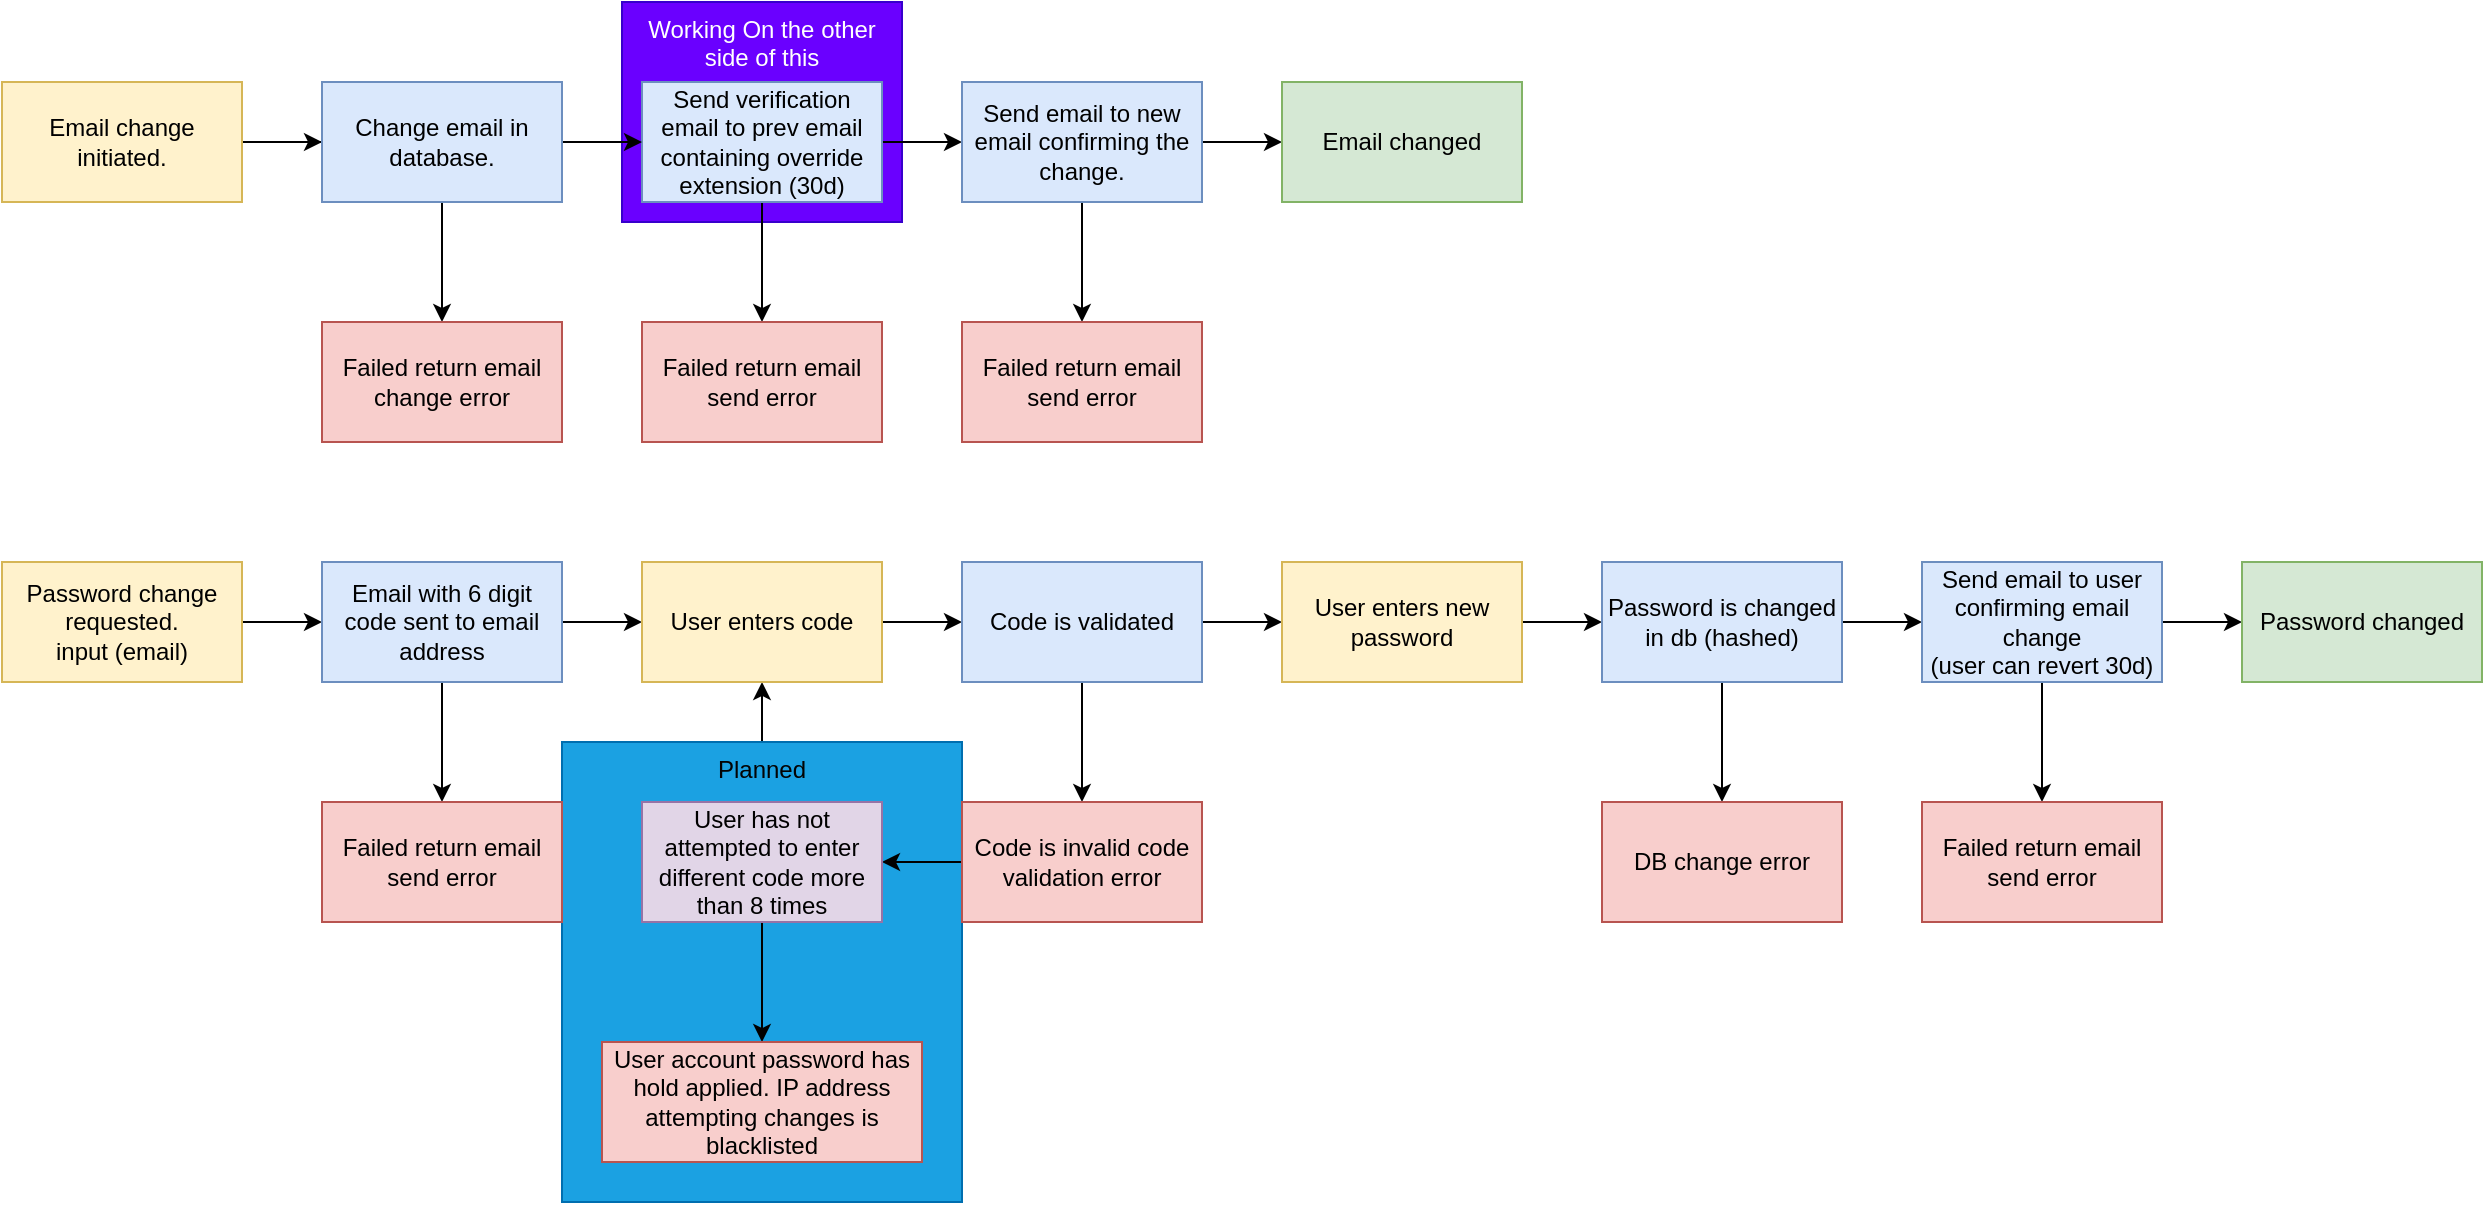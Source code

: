 <mxfile version="22.1.7" type="device">
  <diagram name="Page-1" id="LLCL9CzJEQx-QuuyP3N0">
    <mxGraphModel dx="1166" dy="610" grid="1" gridSize="10" guides="1" tooltips="1" connect="1" arrows="1" fold="1" page="1" pageScale="1" pageWidth="700" pageHeight="1000" background="none" math="0" shadow="0">
      <root>
        <mxCell id="0" />
        <mxCell id="1" parent="0" />
        <mxCell id="OWHG8vRwZnsmFtBLzndF-63" value="" style="edgeStyle=orthogonalEdgeStyle;rounded=0;orthogonalLoop=1;jettySize=auto;html=1;" parent="1" source="OWHG8vRwZnsmFtBLzndF-61" target="OWHG8vRwZnsmFtBLzndF-35" edge="1">
          <mxGeometry relative="1" as="geometry" />
        </mxCell>
        <mxCell id="UQHUEZWe2o5oHCd7jWrO-1" value="Working On the other side of this" style="whiteSpace=wrap;html=1;fillColor=#6a00ff;fontColor=#ffffff;strokeColor=#3700CC;verticalAlign=top;" vertex="1" parent="1">
          <mxGeometry x="350" width="140" height="110" as="geometry" />
        </mxCell>
        <mxCell id="OWHG8vRwZnsmFtBLzndF-68" value="Planned" style="whiteSpace=wrap;fillColor=#1ba1e2;strokeColor=#006EAF;align=center;labelPosition=center;verticalLabelPosition=middle;verticalAlign=top;horizontal=1;html=1;fontColor=#030303;" parent="1" vertex="1">
          <mxGeometry x="320" y="370" width="200" height="230" as="geometry" />
        </mxCell>
        <mxCell id="OWHG8vRwZnsmFtBLzndF-5" value="" style="edgeStyle=orthogonalEdgeStyle;rounded=0;orthogonalLoop=1;jettySize=auto;html=1;" parent="1" source="OWHG8vRwZnsmFtBLzndF-1" target="OWHG8vRwZnsmFtBLzndF-4" edge="1">
          <mxGeometry relative="1" as="geometry" />
        </mxCell>
        <mxCell id="OWHG8vRwZnsmFtBLzndF-19" value="" style="edgeStyle=orthogonalEdgeStyle;rounded=0;orthogonalLoop=1;jettySize=auto;html=1;" parent="1" source="OWHG8vRwZnsmFtBLzndF-1" target="OWHG8vRwZnsmFtBLzndF-18" edge="1">
          <mxGeometry relative="1" as="geometry" />
        </mxCell>
        <mxCell id="OWHG8vRwZnsmFtBLzndF-1" value="Email change initiated." style="rounded=0;whiteSpace=wrap;html=1;fillColor=#fff2cc;strokeColor=#d6b656;" parent="1" vertex="1">
          <mxGeometry x="40" y="40" width="120" height="60" as="geometry" />
        </mxCell>
        <mxCell id="OWHG8vRwZnsmFtBLzndF-4" value="Failed return email change error" style="whiteSpace=wrap;html=1;rounded=0;fillColor=#f8cecc;strokeColor=#b85450;" parent="1" vertex="1">
          <mxGeometry x="200" y="160" width="120" height="60" as="geometry" />
        </mxCell>
        <mxCell id="OWHG8vRwZnsmFtBLzndF-9" value="" style="edgeStyle=orthogonalEdgeStyle;rounded=0;orthogonalLoop=1;jettySize=auto;html=1;" parent="1" source="OWHG8vRwZnsmFtBLzndF-6" target="OWHG8vRwZnsmFtBLzndF-8" edge="1">
          <mxGeometry relative="1" as="geometry" />
        </mxCell>
        <mxCell id="OWHG8vRwZnsmFtBLzndF-45" value="" style="edgeStyle=orthogonalEdgeStyle;rounded=0;orthogonalLoop=1;jettySize=auto;html=1;" parent="1" source="OWHG8vRwZnsmFtBLzndF-6" target="OWHG8vRwZnsmFtBLzndF-12" edge="1">
          <mxGeometry relative="1" as="geometry" />
        </mxCell>
        <mxCell id="OWHG8vRwZnsmFtBLzndF-6" value="Send verification email to prev email containing override extension (30d)" style="rounded=0;whiteSpace=wrap;html=1;fillColor=#dae8fc;strokeColor=#6c8ebf;" parent="1" vertex="1">
          <mxGeometry x="360" y="40" width="120" height="60" as="geometry" />
        </mxCell>
        <mxCell id="OWHG8vRwZnsmFtBLzndF-15" value="" style="edgeStyle=orthogonalEdgeStyle;rounded=0;orthogonalLoop=1;jettySize=auto;html=1;" parent="1" source="OWHG8vRwZnsmFtBLzndF-8" target="OWHG8vRwZnsmFtBLzndF-14" edge="1">
          <mxGeometry relative="1" as="geometry" />
        </mxCell>
        <mxCell id="OWHG8vRwZnsmFtBLzndF-47" value="" style="edgeStyle=orthogonalEdgeStyle;rounded=0;orthogonalLoop=1;jettySize=auto;html=1;" parent="1" source="OWHG8vRwZnsmFtBLzndF-8" target="OWHG8vRwZnsmFtBLzndF-16" edge="1">
          <mxGeometry relative="1" as="geometry" />
        </mxCell>
        <mxCell id="OWHG8vRwZnsmFtBLzndF-8" value="Send email to new email confirming the change." style="whiteSpace=wrap;html=1;rounded=0;fillColor=#dae8fc;strokeColor=#6c8ebf;" parent="1" vertex="1">
          <mxGeometry x="520" y="40" width="120" height="60" as="geometry" />
        </mxCell>
        <mxCell id="OWHG8vRwZnsmFtBLzndF-12" value="Failed return email send error" style="whiteSpace=wrap;html=1;fillColor=#f8cecc;strokeColor=#b85450;rounded=0;" parent="1" vertex="1">
          <mxGeometry x="360" y="160" width="120" height="60" as="geometry" />
        </mxCell>
        <mxCell id="OWHG8vRwZnsmFtBLzndF-14" value="Email changed" style="whiteSpace=wrap;html=1;fillColor=#d5e8d4;strokeColor=#82b366;rounded=0;" parent="1" vertex="1">
          <mxGeometry x="680" y="40" width="120" height="60" as="geometry" />
        </mxCell>
        <mxCell id="OWHG8vRwZnsmFtBLzndF-16" value="Failed return email send error" style="whiteSpace=wrap;html=1;fillColor=#f8cecc;strokeColor=#b85450;rounded=0;" parent="1" vertex="1">
          <mxGeometry x="520" y="160" width="120" height="60" as="geometry" />
        </mxCell>
        <mxCell id="OWHG8vRwZnsmFtBLzndF-20" value="" style="edgeStyle=orthogonalEdgeStyle;rounded=0;orthogonalLoop=1;jettySize=auto;html=1;" parent="1" source="OWHG8vRwZnsmFtBLzndF-18" target="OWHG8vRwZnsmFtBLzndF-6" edge="1">
          <mxGeometry relative="1" as="geometry" />
        </mxCell>
        <mxCell id="OWHG8vRwZnsmFtBLzndF-18" value="Change email in database." style="whiteSpace=wrap;html=1;fillColor=#dae8fc;strokeColor=#6c8ebf;rounded=0;" parent="1" vertex="1">
          <mxGeometry x="200" y="40" width="120" height="60" as="geometry" />
        </mxCell>
        <mxCell id="OWHG8vRwZnsmFtBLzndF-30" value="" style="edgeStyle=orthogonalEdgeStyle;rounded=0;orthogonalLoop=1;jettySize=auto;html=1;" parent="1" source="OWHG8vRwZnsmFtBLzndF-28" edge="1">
          <mxGeometry relative="1" as="geometry">
            <mxPoint x="200" y="310" as="targetPoint" />
          </mxGeometry>
        </mxCell>
        <mxCell id="OWHG8vRwZnsmFtBLzndF-28" value="Password change requested.&lt;br&gt;input (email)" style="whiteSpace=wrap;html=1;fillColor=#fff2cc;strokeColor=#d6b656;" parent="1" vertex="1">
          <mxGeometry x="40" y="280" width="120" height="60" as="geometry" />
        </mxCell>
        <mxCell id="OWHG8vRwZnsmFtBLzndF-34" value="" style="edgeStyle=orthogonalEdgeStyle;rounded=0;orthogonalLoop=1;jettySize=auto;html=1;" parent="1" source="OWHG8vRwZnsmFtBLzndF-31" target="OWHG8vRwZnsmFtBLzndF-33" edge="1">
          <mxGeometry relative="1" as="geometry" />
        </mxCell>
        <mxCell id="OWHG8vRwZnsmFtBLzndF-36" value="" style="edgeStyle=orthogonalEdgeStyle;rounded=0;orthogonalLoop=1;jettySize=auto;html=1;" parent="1" source="OWHG8vRwZnsmFtBLzndF-31" target="OWHG8vRwZnsmFtBLzndF-35" edge="1">
          <mxGeometry relative="1" as="geometry" />
        </mxCell>
        <mxCell id="OWHG8vRwZnsmFtBLzndF-31" value="Email with 6 digit code sent to email address" style="whiteSpace=wrap;html=1;fillColor=#dae8fc;strokeColor=#6c8ebf;" parent="1" vertex="1">
          <mxGeometry x="200" y="280" width="120" height="60" as="geometry" />
        </mxCell>
        <mxCell id="OWHG8vRwZnsmFtBLzndF-33" value="Failed return email send error" style="whiteSpace=wrap;html=1;fillColor=#f8cecc;strokeColor=#b85450;" parent="1" vertex="1">
          <mxGeometry x="200" y="400" width="120" height="60" as="geometry" />
        </mxCell>
        <mxCell id="OWHG8vRwZnsmFtBLzndF-40" value="" style="edgeStyle=orthogonalEdgeStyle;rounded=0;orthogonalLoop=1;jettySize=auto;html=1;" parent="1" source="OWHG8vRwZnsmFtBLzndF-35" target="OWHG8vRwZnsmFtBLzndF-39" edge="1">
          <mxGeometry relative="1" as="geometry" />
        </mxCell>
        <mxCell id="OWHG8vRwZnsmFtBLzndF-35" value="User enters code" style="whiteSpace=wrap;html=1;fillColor=#fff2cc;strokeColor=#d6b656;" parent="1" vertex="1">
          <mxGeometry x="360" y="280" width="120" height="60" as="geometry" />
        </mxCell>
        <mxCell id="OWHG8vRwZnsmFtBLzndF-42" value="" style="edgeStyle=orthogonalEdgeStyle;rounded=0;orthogonalLoop=1;jettySize=auto;html=1;" parent="1" source="OWHG8vRwZnsmFtBLzndF-39" target="OWHG8vRwZnsmFtBLzndF-41" edge="1">
          <mxGeometry relative="1" as="geometry" />
        </mxCell>
        <mxCell id="OWHG8vRwZnsmFtBLzndF-44" value="" style="edgeStyle=orthogonalEdgeStyle;rounded=0;orthogonalLoop=1;jettySize=auto;html=1;" parent="1" source="OWHG8vRwZnsmFtBLzndF-39" target="OWHG8vRwZnsmFtBLzndF-43" edge="1">
          <mxGeometry relative="1" as="geometry" />
        </mxCell>
        <mxCell id="OWHG8vRwZnsmFtBLzndF-39" value="Code is validated" style="whiteSpace=wrap;html=1;fillColor=#dae8fc;strokeColor=#6c8ebf;" parent="1" vertex="1">
          <mxGeometry x="520" y="280" width="120" height="60" as="geometry" />
        </mxCell>
        <mxCell id="OWHG8vRwZnsmFtBLzndF-49" value="" style="edgeStyle=orthogonalEdgeStyle;rounded=0;orthogonalLoop=1;jettySize=auto;html=1;" parent="1" source="OWHG8vRwZnsmFtBLzndF-41" target="OWHG8vRwZnsmFtBLzndF-48" edge="1">
          <mxGeometry relative="1" as="geometry" />
        </mxCell>
        <mxCell id="OWHG8vRwZnsmFtBLzndF-41" value="User enters new password" style="whiteSpace=wrap;html=1;fillColor=#fff2cc;strokeColor=#d6b656;" parent="1" vertex="1">
          <mxGeometry x="680" y="280" width="120" height="60" as="geometry" />
        </mxCell>
        <mxCell id="OWHG8vRwZnsmFtBLzndF-62" value="" style="edgeStyle=orthogonalEdgeStyle;rounded=0;orthogonalLoop=1;jettySize=auto;html=1;" parent="1" source="OWHG8vRwZnsmFtBLzndF-43" target="OWHG8vRwZnsmFtBLzndF-61" edge="1">
          <mxGeometry relative="1" as="geometry" />
        </mxCell>
        <mxCell id="OWHG8vRwZnsmFtBLzndF-43" value="Code is invalid code validation error" style="whiteSpace=wrap;html=1;fillColor=#f8cecc;strokeColor=#b85450;" parent="1" vertex="1">
          <mxGeometry x="520" y="400" width="120" height="60" as="geometry" />
        </mxCell>
        <mxCell id="OWHG8vRwZnsmFtBLzndF-51" value="" style="edgeStyle=orthogonalEdgeStyle;rounded=0;orthogonalLoop=1;jettySize=auto;html=1;" parent="1" source="OWHG8vRwZnsmFtBLzndF-48" target="OWHG8vRwZnsmFtBLzndF-50" edge="1">
          <mxGeometry relative="1" as="geometry" />
        </mxCell>
        <mxCell id="OWHG8vRwZnsmFtBLzndF-53" value="" style="edgeStyle=orthogonalEdgeStyle;rounded=0;orthogonalLoop=1;jettySize=auto;html=1;" parent="1" source="OWHG8vRwZnsmFtBLzndF-48" target="OWHG8vRwZnsmFtBLzndF-52" edge="1">
          <mxGeometry relative="1" as="geometry" />
        </mxCell>
        <mxCell id="OWHG8vRwZnsmFtBLzndF-48" value="Password is changed in db (hashed)" style="whiteSpace=wrap;html=1;fillColor=#dae8fc;strokeColor=#6c8ebf;" parent="1" vertex="1">
          <mxGeometry x="840" y="280" width="120" height="60" as="geometry" />
        </mxCell>
        <mxCell id="OWHG8vRwZnsmFtBLzndF-50" value="DB change error" style="whiteSpace=wrap;html=1;fillColor=#f8cecc;strokeColor=#b85450;" parent="1" vertex="1">
          <mxGeometry x="840" y="400" width="120" height="60" as="geometry" />
        </mxCell>
        <mxCell id="OWHG8vRwZnsmFtBLzndF-55" value="" style="edgeStyle=orthogonalEdgeStyle;rounded=0;orthogonalLoop=1;jettySize=auto;html=1;" parent="1" source="OWHG8vRwZnsmFtBLzndF-52" target="OWHG8vRwZnsmFtBLzndF-54" edge="1">
          <mxGeometry relative="1" as="geometry" />
        </mxCell>
        <mxCell id="OWHG8vRwZnsmFtBLzndF-57" value="" style="edgeStyle=orthogonalEdgeStyle;rounded=0;orthogonalLoop=1;jettySize=auto;html=1;" parent="1" source="OWHG8vRwZnsmFtBLzndF-52" target="OWHG8vRwZnsmFtBLzndF-56" edge="1">
          <mxGeometry relative="1" as="geometry" />
        </mxCell>
        <mxCell id="OWHG8vRwZnsmFtBLzndF-52" value="Send email to user confirming email change&lt;br&gt;(user can revert 30d)" style="whiteSpace=wrap;html=1;fillColor=#dae8fc;strokeColor=#6c8ebf;" parent="1" vertex="1">
          <mxGeometry x="1000" y="280" width="120" height="60" as="geometry" />
        </mxCell>
        <mxCell id="OWHG8vRwZnsmFtBLzndF-54" value="Failed return email send error" style="whiteSpace=wrap;html=1;fillColor=#f8cecc;strokeColor=#b85450;" parent="1" vertex="1">
          <mxGeometry x="1000" y="400" width="120" height="60" as="geometry" />
        </mxCell>
        <mxCell id="OWHG8vRwZnsmFtBLzndF-56" value="Password changed" style="whiteSpace=wrap;html=1;fillColor=#d5e8d4;strokeColor=#82b366;" parent="1" vertex="1">
          <mxGeometry x="1160" y="280" width="120" height="60" as="geometry" />
        </mxCell>
        <mxCell id="OWHG8vRwZnsmFtBLzndF-67" value="" style="edgeStyle=orthogonalEdgeStyle;rounded=0;orthogonalLoop=1;jettySize=auto;html=1;" parent="1" source="OWHG8vRwZnsmFtBLzndF-61" target="OWHG8vRwZnsmFtBLzndF-66" edge="1">
          <mxGeometry relative="1" as="geometry" />
        </mxCell>
        <mxCell id="OWHG8vRwZnsmFtBLzndF-61" value="User has not attempted to enter different code more than 8 times" style="whiteSpace=wrap;html=1;fillColor=#e1d5e7;strokeColor=#9673a6;" parent="1" vertex="1">
          <mxGeometry x="360" y="400" width="120" height="60" as="geometry" />
        </mxCell>
        <mxCell id="OWHG8vRwZnsmFtBLzndF-66" value="User account password has hold applied. IP address attempting changes is blacklisted" style="whiteSpace=wrap;html=1;fillColor=#f8cecc;strokeColor=#b85450;" parent="1" vertex="1">
          <mxGeometry x="340" y="520" width="160" height="60" as="geometry" />
        </mxCell>
      </root>
    </mxGraphModel>
  </diagram>
</mxfile>
